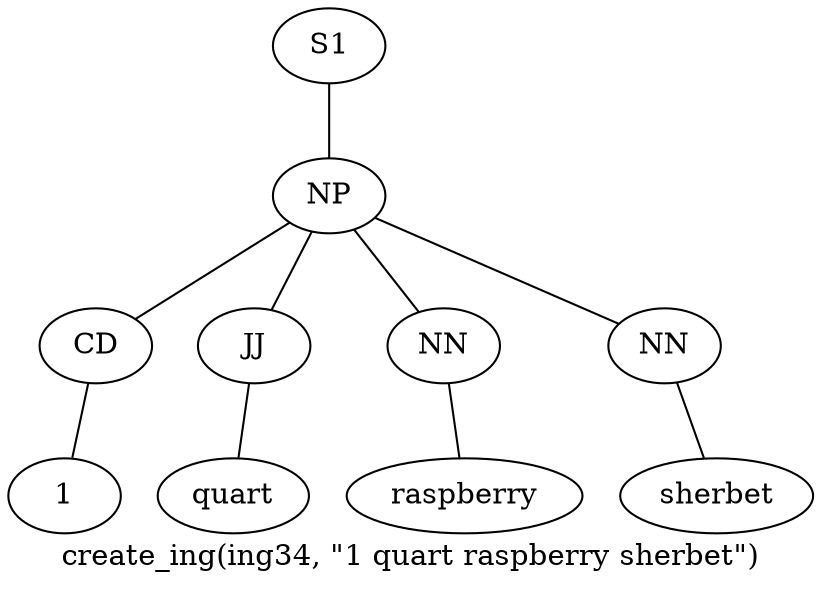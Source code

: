 graph SyntaxGraph {
	label = "create_ing(ing34, \"1 quart raspberry sherbet\")";
	Node0 [label="S1"];
	Node1 [label="NP"];
	Node2 [label="CD"];
	Node3 [label="1"];
	Node4 [label="JJ"];
	Node5 [label="quart"];
	Node6 [label="NN"];
	Node7 [label="raspberry"];
	Node8 [label="NN"];
	Node9 [label="sherbet"];

	Node0 -- Node1;
	Node1 -- Node2;
	Node1 -- Node4;
	Node1 -- Node6;
	Node1 -- Node8;
	Node2 -- Node3;
	Node4 -- Node5;
	Node6 -- Node7;
	Node8 -- Node9;
}